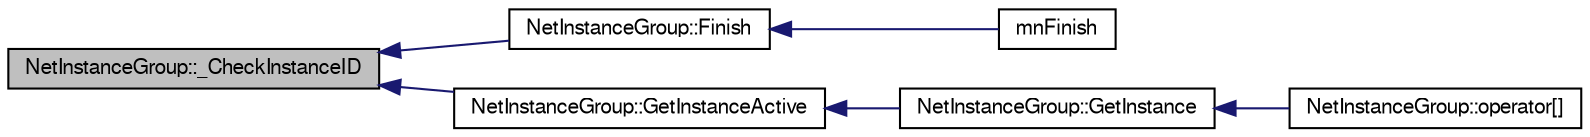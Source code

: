 digraph G
{
  edge [fontname="FreeSans",fontsize="10",labelfontname="FreeSans",labelfontsize="10"];
  node [fontname="FreeSans",fontsize="10",shape=record];
  rankdir=LR;
  Node1 [label="NetInstanceGroup::_CheckInstanceID",height=0.2,width=0.4,color="black", fillcolor="grey75", style="filled" fontcolor="black"];
  Node1 -> Node2 [dir=back,color="midnightblue",fontsize="10",style="solid",fontname="FreeSans"];
  Node2 [label="NetInstanceGroup::Finish",height=0.2,width=0.4,color="black", fillcolor="white", style="filled",URL="$class_net_instance_group.html#ae9f64a65e9d9c889f513ee37aab283bc"];
  Node2 -> Node3 [dir=back,color="midnightblue",fontsize="10",style="solid",fontname="FreeSans"];
  Node3 [label="mnFinish",height=0.2,width=0.4,color="black", fillcolor="white", style="filled",URL="$group__proc_commands.html#gac852ff7aa925290861cbcc1fb95cd874"];
  Node1 -> Node4 [dir=back,color="midnightblue",fontsize="10",style="solid",fontname="FreeSans"];
  Node4 [label="NetInstanceGroup::GetInstanceActive",height=0.2,width=0.4,color="black", fillcolor="white", style="filled",URL="$class_net_instance_group.html#af6a5f08ff3e912743d9528c9ae4f0c9e"];
  Node4 -> Node5 [dir=back,color="midnightblue",fontsize="10",style="solid",fontname="FreeSans"];
  Node5 [label="NetInstanceGroup::GetInstance",height=0.2,width=0.4,color="black", fillcolor="white", style="filled",URL="$class_net_instance_group.html#a049bd9d986e404931a22216173dec79b"];
  Node5 -> Node6 [dir=back,color="midnightblue",fontsize="10",style="solid",fontname="FreeSans"];
  Node6 [label="NetInstanceGroup::operator[]",height=0.2,width=0.4,color="black", fillcolor="white", style="filled",URL="$class_net_instance_group.html#a3a35db5047dfc303aa66e7793bb16fd2"];
}
